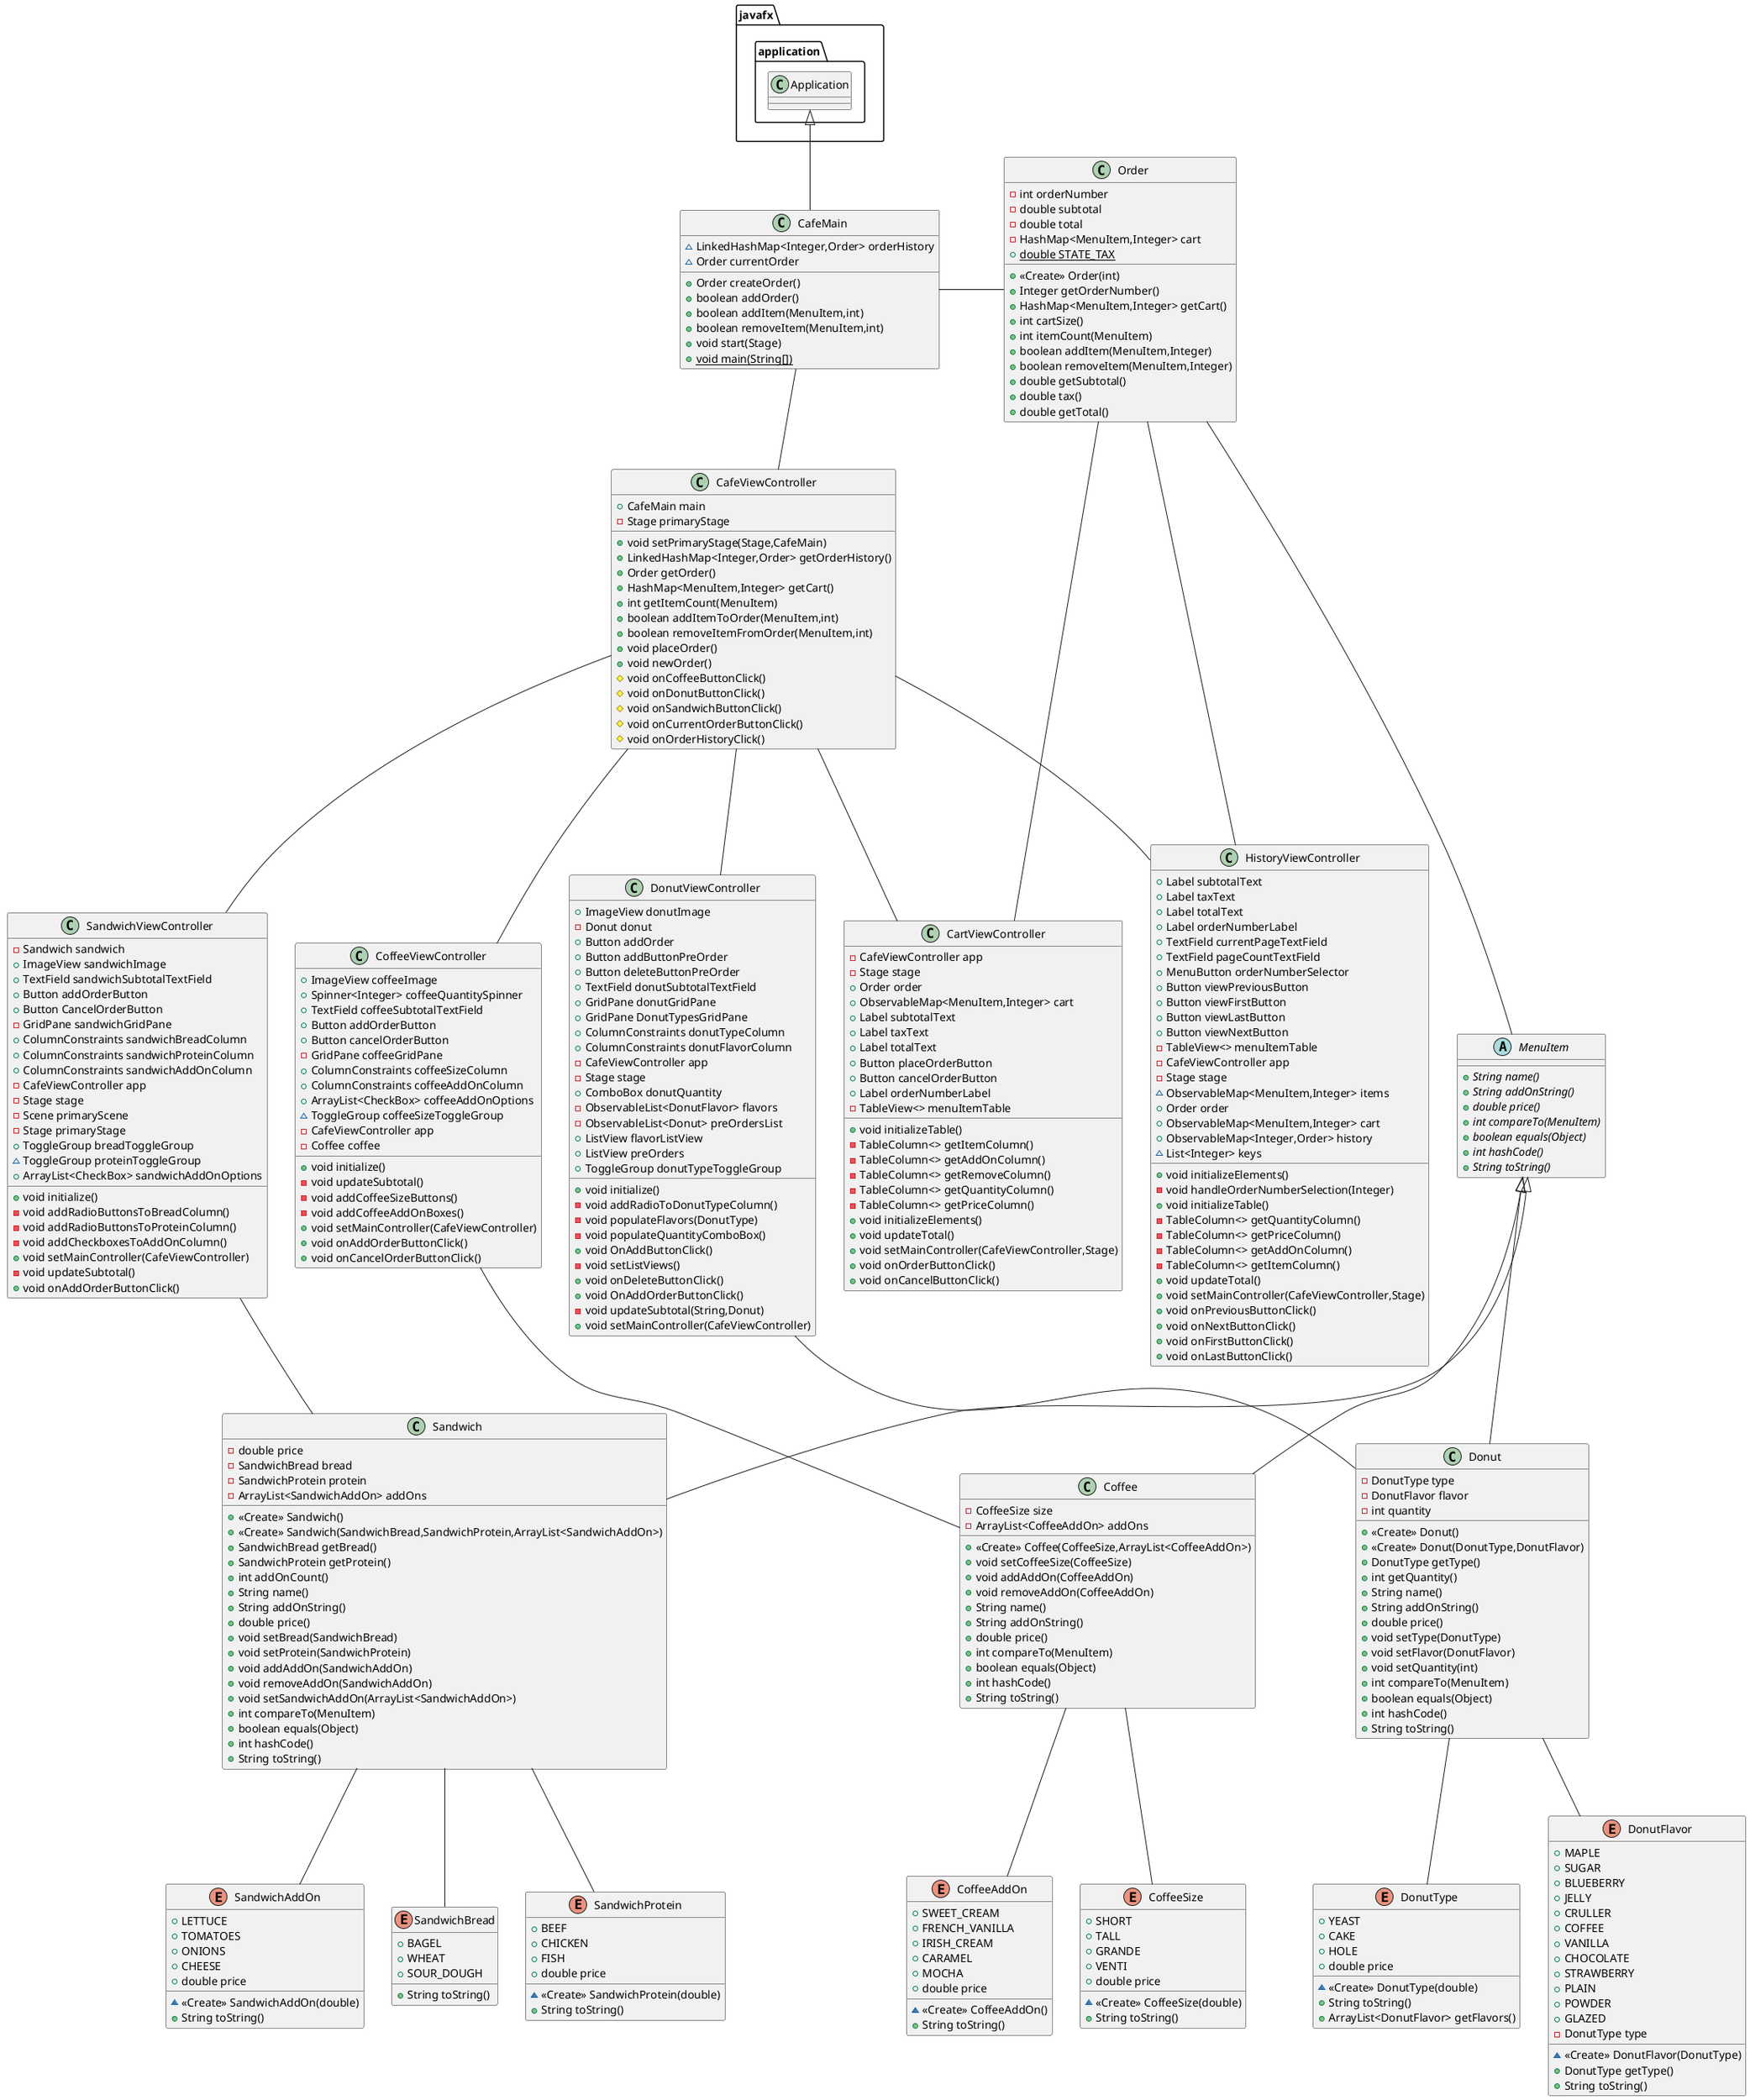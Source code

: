 @startuml


enum CoffeeAddOn {
+  SWEET_CREAM
+  FRENCH_VANILLA
+  IRISH_CREAM
+  CARAMEL
+  MOCHA
+ double price
~ <<Create>> CoffeeAddOn()
+ String toString()
}


enum DonutType {
+  YEAST
+  CAKE
+  HOLE
+ double price
~ <<Create>> DonutType(double)
+ String toString()
+ ArrayList<DonutFlavor> getFlavors()
}


class CartViewController {
- CafeViewController app
- Stage stage
+ Order order
+ ObservableMap<MenuItem,Integer> cart
+ Label subtotalText
+ Label taxText
+ Label totalText
+ Button placeOrderButton
+ Button cancelOrderButton
+ Label orderNumberLabel
- TableView<> menuItemTable
+ void initializeTable()
- TableColumn<> getItemColumn()
- TableColumn<> getAddOnColumn()
- TableColumn<> getRemoveColumn()
- TableColumn<> getQuantityColumn()
- TableColumn<> getPriceColumn()
+ void initializeElements()
+ void updateTotal()
+ void setMainController(CafeViewController,Stage)
+ void onOrderButtonClick()
+ void onCancelButtonClick()
}

abstract class MenuItem {
+ {abstract}String name()
+ {abstract}String addOnString()
+ {abstract}double price()
+ {abstract}int compareTo(MenuItem)
+ {abstract}boolean equals(Object)
+ {abstract}int hashCode()
+ {abstract}String toString()
}

enum DonutFlavor {
+  MAPLE
+  SUGAR
+  BLUEBERRY
+  JELLY
+  CRULLER
+  COFFEE
+  VANILLA
+  CHOCOLATE
+  STRAWBERRY
+  PLAIN
+  POWDER
+  GLAZED
- DonutType type
~ <<Create>> DonutFlavor(DonutType)
+ DonutType getType()
+ String toString()
}


enum CoffeeSize {
+  SHORT
+  TALL
+  GRANDE
+  VENTI
+ double price
~ <<Create>> CoffeeSize(double)
+ String toString()
}


class Coffee {
- CoffeeSize size
- ArrayList<CoffeeAddOn> addOns
+ <<Create>> Coffee(CoffeeSize,ArrayList<CoffeeAddOn>)
+ void setCoffeeSize(CoffeeSize)
+ void addAddOn(CoffeeAddOn)
+ void removeAddOn(CoffeeAddOn)
+ String name()
+ String addOnString()
+ double price()
+ int compareTo(MenuItem)
+ boolean equals(Object)
+ int hashCode()
+ String toString()
}




class Sandwich {
- double price
- SandwichBread bread
- SandwichProtein protein
- ArrayList<SandwichAddOn> addOns
+ <<Create>> Sandwich()
+ <<Create>> Sandwich(SandwichBread,SandwichProtein,ArrayList<SandwichAddOn>)
+ SandwichBread getBread()
+ SandwichProtein getProtein()
+ int addOnCount()
+ String name()
+ String addOnString()
+ double price()
+ void setBread(SandwichBread)
+ void setProtein(SandwichProtein)
+ void addAddOn(SandwichAddOn)
+ void removeAddOn(SandwichAddOn)
+ void setSandwichAddOn(ArrayList<SandwichAddOn>)
+ int compareTo(MenuItem)
+ boolean equals(Object)
+ int hashCode()
+ String toString()
}


class HistoryViewController {
+ Label subtotalText
+ Label taxText
+ Label totalText
+ Label orderNumberLabel
+ TextField currentPageTextField
+ TextField pageCountTextField
+ MenuButton orderNumberSelector
+ Button viewPreviousButton
+ Button viewFirstButton
+ Button viewLastButton
+ Button viewNextButton
- TableView<> menuItemTable
- CafeViewController app
- Stage stage
~ ObservableMap<MenuItem,Integer> items
+ Order order
+ ObservableMap<MenuItem,Integer> cart
+ ObservableMap<Integer,Order> history
~ List<Integer> keys
+ void initializeElements()
- void handleOrderNumberSelection(Integer)
+ void initializeTable()
- TableColumn<> getQuantityColumn()
- TableColumn<> getPriceColumn()
- TableColumn<> getAddOnColumn()
- TableColumn<> getItemColumn()
+ void updateTotal()
+ void setMainController(CafeViewController,Stage)
+ void onPreviousButtonClick()
+ void onNextButtonClick()
+ void onFirstButtonClick()
+ void onLastButtonClick()
}


class Order {
- int orderNumber
- double subtotal
- double total
- HashMap<MenuItem,Integer> cart
+ {static} double STATE_TAX
+ <<Create>> Order(int)
+ Integer getOrderNumber()
+ HashMap<MenuItem,Integer> getCart()
+ int cartSize()
+ int itemCount(MenuItem)
+ boolean addItem(MenuItem,Integer)
+ boolean removeItem(MenuItem,Integer)
+ double getSubtotal()
+ double tax()
+ double getTotal()
}


class SandwichViewController {
- Sandwich sandwich
+ ImageView sandwichImage
+ TextField sandwichSubtotalTextField
+ Button addOrderButton
+ Button CancelOrderButton
- GridPane sandwichGridPane
+ ColumnConstraints sandwichBreadColumn
+ ColumnConstraints sandwichProteinColumn
+ ColumnConstraints sandwichAddOnColumn
- CafeViewController app
- Stage stage
- Scene primaryScene
- Stage primaryStage
+ ToggleGroup breadToggleGroup
~ ToggleGroup proteinToggleGroup
+ ArrayList<CheckBox> sandwichAddOnOptions
+ void initialize()
- void addRadioButtonsToBreadColumn()
- void addRadioButtonsToProteinColumn()
- void addCheckboxesToAddOnColumn()
+ void setMainController(CafeViewController)
- void updateSubtotal()
+ void onAddOrderButtonClick()
}


class CafeMain {
~ LinkedHashMap<Integer,Order> orderHistory
~ Order currentOrder
+ Order createOrder()
+ boolean addOrder()
+ boolean addItem(MenuItem,int)
+ boolean removeItem(MenuItem,int)
+ void start(Stage)
+ {static} void main(String[])
}


class CoffeeViewController {
+ ImageView coffeeImage
+ Spinner<Integer> coffeeQuantitySpinner
+ TextField coffeeSubtotalTextField
+ Button addOrderButton
+ Button cancelOrderButton
- GridPane coffeeGridPane
+ ColumnConstraints coffeeSizeColumn
+ ColumnConstraints coffeeAddOnColumn
+ ArrayList<CheckBox> coffeeAddOnOptions
~ ToggleGroup coffeeSizeToggleGroup
- CafeViewController app
- Coffee coffee
+ void initialize()
- void updateSubtotal()
- void addCoffeeSizeButtons()
- void addCoffeeAddOnBoxes()
+ void setMainController(CafeViewController)
+ void onAddOrderButtonClick()
+ void onCancelOrderButtonClick()
}


enum SandwichBread {
+  BAGEL
+  WHEAT
+  SOUR_DOUGH
+ String toString()
}


enum SandwichProtein {
+  BEEF
+  CHICKEN
+  FISH
+ double price
~ <<Create>> SandwichProtein(double)
+ String toString()
}


enum SandwichAddOn {
+  LETTUCE
+  TOMATOES
+  ONIONS
+  CHEESE
+ double price
~ <<Create>> SandwichAddOn(double)
+ String toString()
}


class DonutViewController {
+ ImageView donutImage
- Donut donut
+ Button addOrder
+ Button addButtonPreOrder
+ Button deleteButtonPreOrder
+ TextField donutSubtotalTextField
+ GridPane donutGridPane
+ GridPane DonutTypesGridPane
+ ColumnConstraints donutTypeColumn
+ ColumnConstraints donutFlavorColumn
- CafeViewController app
- Stage stage
+ ComboBox donutQuantity
- ObservableList<DonutFlavor> flavors
- ObservableList<Donut> preOrdersList
+ ListView flavorListView
+ ListView preOrders
+ ToggleGroup donutTypeToggleGroup
+ void initialize()
- void addRadioToDonutTypeColumn()
- void populateFlavors(DonutType)
- void populateQuantityComboBox()
+ void OnAddButtonClick()
- void setListViews()
+ void onDeleteButtonClick()
+ void OnAddOrderButtonClick()
- void updateSubtotal(String,Donut)
+ void setMainController(CafeViewController)
}


class Donut {
- DonutType type
- DonutFlavor flavor
- int quantity
+ <<Create>> Donut()
+ <<Create>> Donut(DonutType,DonutFlavor)
+ DonutType getType()
+ int getQuantity()
+ String name()
+ String addOnString()
+ double price()
+ void setType(DonutType)
+ void setFlavor(DonutFlavor)
+ void setQuantity(int)
+ int compareTo(MenuItem)
+ boolean equals(Object)
+ int hashCode()
+ String toString()
}


class CafeViewController {
+ CafeMain main
- Stage primaryStage
+ void setPrimaryStage(Stage,CafeMain)
+ LinkedHashMap<Integer,Order> getOrderHistory()
+ Order getOrder()
+ HashMap<MenuItem,Integer> getCart()
+ int getItemCount(MenuItem)
+ boolean addItemToOrder(MenuItem,int)
+ boolean removeItemFromOrder(MenuItem,int)
+ void placeOrder()
+ void newOrder()
# void onCoffeeButtonClick()
# void onDonutButtonClick()
# void onSandwichButtonClick()
# void onCurrentOrderButtonClick()
# void onOrderHistoryClick()
}

javafx.application.Application <|-- CafeMain

CafeMain - Order

Order -- MenuItem
MenuItem <|-- Coffee
MenuItem <|-- Sandwich
MenuItem <|-- Donut

CafeMain -- CafeViewController

CafeViewController --- CoffeeViewController
CafeViewController --- DonutViewController
CafeViewController --- SandwichViewController
CafeViewController -- CartViewController
CafeViewController -- HistoryViewController

Coffee -- CoffeeSize
Coffee -- CoffeeAddOn

Donut -- DonutType
Donut -- DonutFlavor

Sandwich -- SandwichBread
Sandwich -- SandwichProtein
Sandwich -- SandwichAddOn

Order ---- HistoryViewController
Order ---- CartViewController


CoffeeViewController -- Coffee
DonutViewController -- Donut
SandwichViewController -- Sandwich


@enduml


